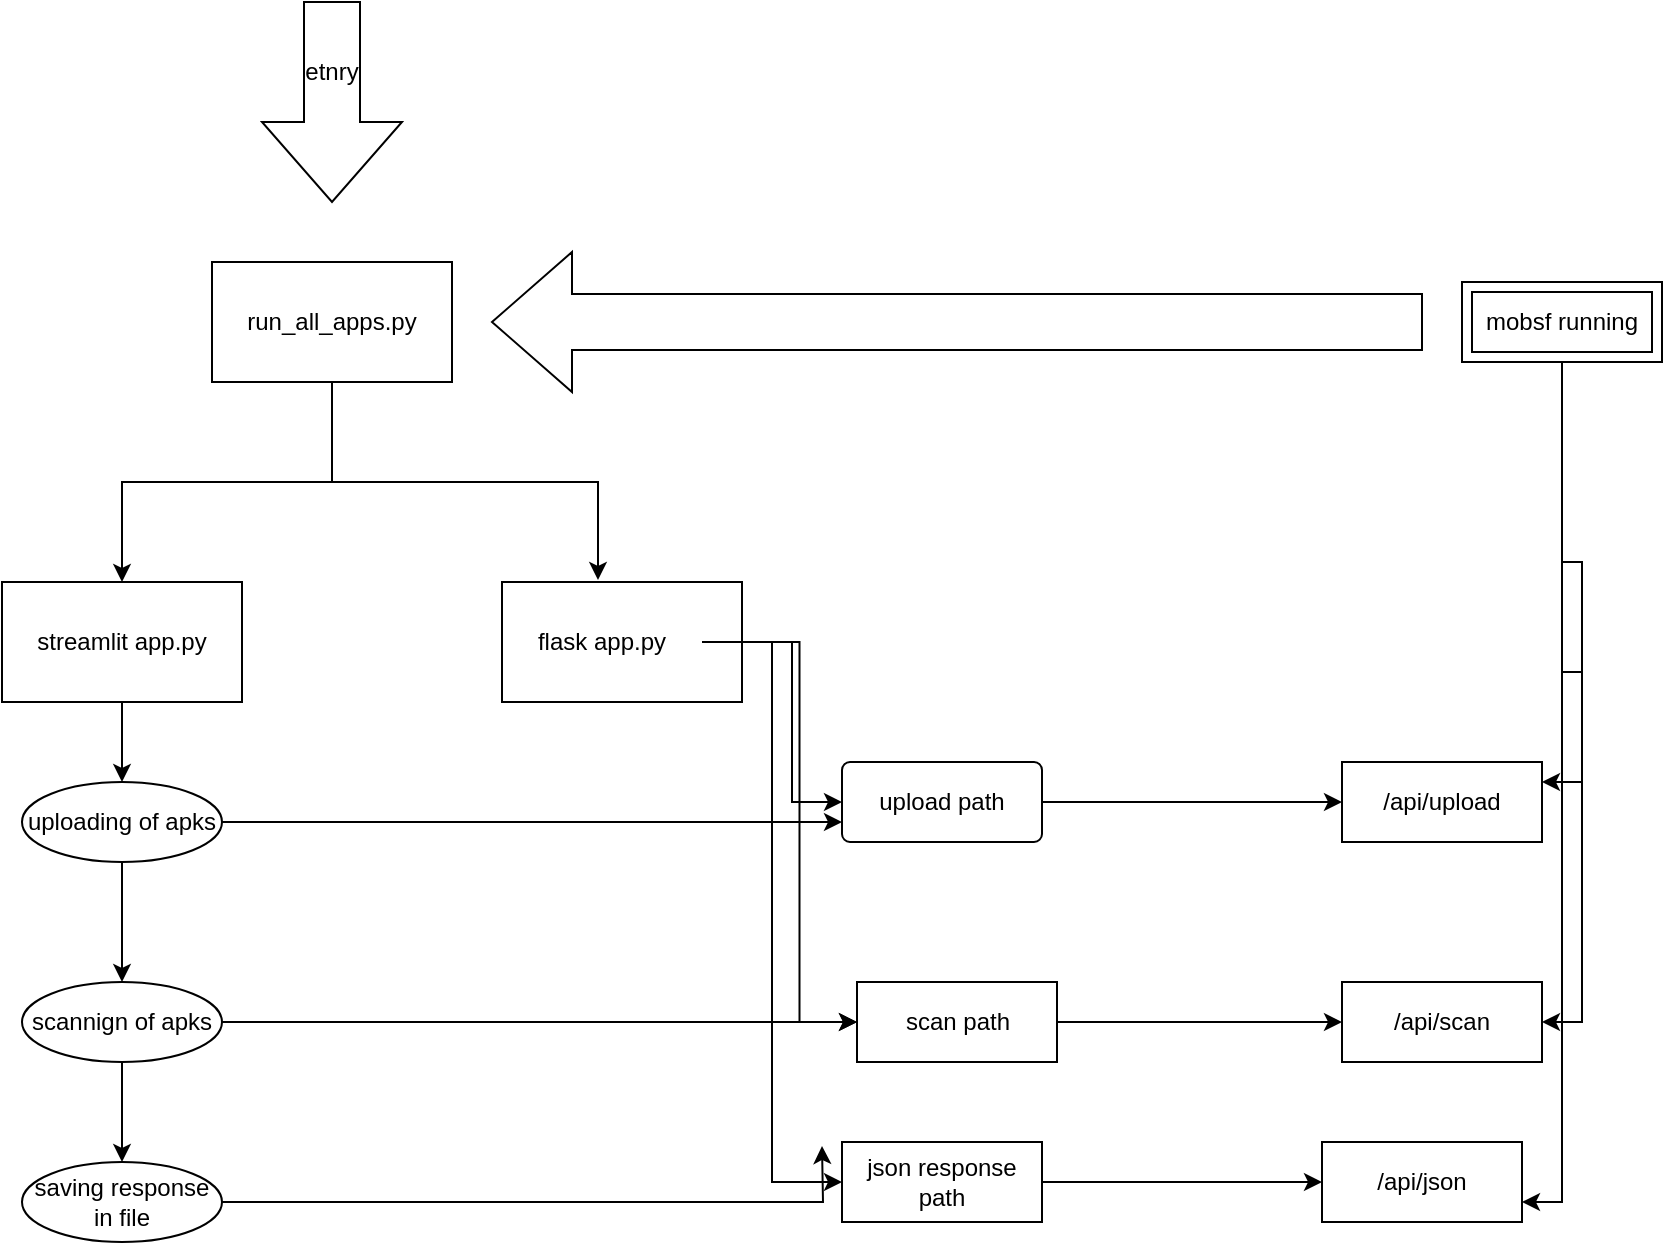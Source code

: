 <mxfile version="22.1.8" type="device">
  <diagram name="Page-1" id="sq2Y6158O5Bwp2u6t442">
    <mxGraphModel dx="996" dy="462" grid="1" gridSize="10" guides="1" tooltips="1" connect="1" arrows="1" fold="1" page="1" pageScale="1" pageWidth="850" pageHeight="1100" math="0" shadow="0">
      <root>
        <mxCell id="0" />
        <mxCell id="1" parent="0" />
        <mxCell id="nqIOGOTRd580z1hGdmQ1-18" style="edgeStyle=orthogonalEdgeStyle;rounded=0;orthogonalLoop=1;jettySize=auto;html=1;exitX=0.5;exitY=1;exitDx=0;exitDy=0;entryX=0.5;entryY=0;entryDx=0;entryDy=0;" edge="1" parent="1" source="nqIOGOTRd580z1hGdmQ1-2" target="nqIOGOTRd580z1hGdmQ1-12">
          <mxGeometry relative="1" as="geometry" />
        </mxCell>
        <mxCell id="nqIOGOTRd580z1hGdmQ1-2" value="" style="rounded=0;whiteSpace=wrap;html=1;fontStyle=1" vertex="1" parent="1">
          <mxGeometry x="125" y="660" width="120" height="60" as="geometry" />
        </mxCell>
        <mxCell id="nqIOGOTRd580z1hGdmQ1-3" value="run_all_apps.py" style="text;strokeColor=none;align=center;fillColor=none;html=1;verticalAlign=middle;whiteSpace=wrap;rounded=0;" vertex="1" parent="1">
          <mxGeometry x="125" y="660" width="120" height="60" as="geometry" />
        </mxCell>
        <mxCell id="nqIOGOTRd580z1hGdmQ1-14" value="" style="html=1;shadow=0;dashed=0;align=center;verticalAlign=middle;shape=mxgraph.arrows2.arrow;dy=0.6;dx=40;direction=south;notch=0;" vertex="1" parent="1">
          <mxGeometry x="150" y="530" width="70" height="100" as="geometry" />
        </mxCell>
        <mxCell id="nqIOGOTRd580z1hGdmQ1-15" value="etnry" style="text;strokeColor=none;align=center;fillColor=none;html=1;verticalAlign=middle;whiteSpace=wrap;rounded=0;rotation=0;" vertex="1" parent="1">
          <mxGeometry x="155" y="550" width="60" height="30" as="geometry" />
        </mxCell>
        <mxCell id="nqIOGOTRd580z1hGdmQ1-31" style="edgeStyle=orthogonalEdgeStyle;rounded=0;orthogonalLoop=1;jettySize=auto;html=1;entryX=0;entryY=0.5;entryDx=0;entryDy=0;" edge="1" parent="1" source="nqIOGOTRd580z1hGdmQ1-16" target="nqIOGOTRd580z1hGdmQ1-28">
          <mxGeometry relative="1" as="geometry" />
        </mxCell>
        <mxCell id="nqIOGOTRd580z1hGdmQ1-32" style="edgeStyle=orthogonalEdgeStyle;rounded=0;orthogonalLoop=1;jettySize=auto;html=1;entryX=0;entryY=0.5;entryDx=0;entryDy=0;" edge="1" parent="1" source="nqIOGOTRd580z1hGdmQ1-16" target="nqIOGOTRd580z1hGdmQ1-29">
          <mxGeometry relative="1" as="geometry" />
        </mxCell>
        <mxCell id="nqIOGOTRd580z1hGdmQ1-16" value="" style="verticalLabelPosition=bottom;verticalAlign=top;html=1;shape=mxgraph.basic.rect;fillColor2=none;strokeWidth=1;size=20;indent=5;" vertex="1" parent="1">
          <mxGeometry x="270" y="820" width="120" height="60" as="geometry" />
        </mxCell>
        <mxCell id="nqIOGOTRd580z1hGdmQ1-34" style="edgeStyle=orthogonalEdgeStyle;rounded=0;orthogonalLoop=1;jettySize=auto;html=1;entryX=0;entryY=0.5;entryDx=0;entryDy=0;" edge="1" parent="1" source="nqIOGOTRd580z1hGdmQ1-17" target="nqIOGOTRd580z1hGdmQ1-30">
          <mxGeometry relative="1" as="geometry" />
        </mxCell>
        <mxCell id="nqIOGOTRd580z1hGdmQ1-17" value="flask app.py&lt;br&gt;" style="text;strokeColor=none;align=center;fillColor=none;html=1;verticalAlign=middle;whiteSpace=wrap;rounded=0;" vertex="1" parent="1">
          <mxGeometry x="270" y="830" width="100" height="40" as="geometry" />
        </mxCell>
        <mxCell id="nqIOGOTRd580z1hGdmQ1-19" style="edgeStyle=orthogonalEdgeStyle;rounded=0;orthogonalLoop=1;jettySize=auto;html=1;exitX=0.5;exitY=1;exitDx=0;exitDy=0;entryX=0.4;entryY=-0.017;entryDx=0;entryDy=0;entryPerimeter=0;" edge="1" parent="1" source="nqIOGOTRd580z1hGdmQ1-2" target="nqIOGOTRd580z1hGdmQ1-16">
          <mxGeometry relative="1" as="geometry" />
        </mxCell>
        <mxCell id="nqIOGOTRd580z1hGdmQ1-53" style="edgeStyle=orthogonalEdgeStyle;rounded=0;orthogonalLoop=1;jettySize=auto;html=1;exitX=1;exitY=0.5;exitDx=0;exitDy=0;entryX=0;entryY=0.75;entryDx=0;entryDy=0;" edge="1" parent="1" source="nqIOGOTRd580z1hGdmQ1-20" target="nqIOGOTRd580z1hGdmQ1-28">
          <mxGeometry relative="1" as="geometry" />
        </mxCell>
        <mxCell id="nqIOGOTRd580z1hGdmQ1-54" style="edgeStyle=orthogonalEdgeStyle;rounded=0;orthogonalLoop=1;jettySize=auto;html=1;exitX=1;exitY=0.5;exitDx=0;exitDy=0;entryX=0;entryY=0.5;entryDx=0;entryDy=0;" edge="1" parent="1" source="nqIOGOTRd580z1hGdmQ1-21" target="nqIOGOTRd580z1hGdmQ1-29">
          <mxGeometry relative="1" as="geometry" />
        </mxCell>
        <mxCell id="nqIOGOTRd580z1hGdmQ1-55" style="edgeStyle=orthogonalEdgeStyle;rounded=0;orthogonalLoop=1;jettySize=auto;html=1;exitX=1;exitY=0.5;exitDx=0;exitDy=0;" edge="1" parent="1" source="nqIOGOTRd580z1hGdmQ1-22">
          <mxGeometry relative="1" as="geometry">
            <mxPoint x="430" y="1102" as="targetPoint" />
          </mxGeometry>
        </mxCell>
        <mxCell id="nqIOGOTRd580z1hGdmQ1-56" style="edgeStyle=orthogonalEdgeStyle;rounded=0;orthogonalLoop=1;jettySize=auto;html=1;exitX=1;exitY=0.5;exitDx=0;exitDy=0;entryX=0;entryY=0.5;entryDx=0;entryDy=0;" edge="1" parent="1" source="nqIOGOTRd580z1hGdmQ1-28" target="nqIOGOTRd580z1hGdmQ1-37">
          <mxGeometry relative="1" as="geometry" />
        </mxCell>
        <mxCell id="nqIOGOTRd580z1hGdmQ1-28" value="upload path" style="rounded=1;arcSize=10;whiteSpace=wrap;html=1;align=center;" vertex="1" parent="1">
          <mxGeometry x="440" y="910" width="100" height="40" as="geometry" />
        </mxCell>
        <mxCell id="nqIOGOTRd580z1hGdmQ1-48" style="edgeStyle=orthogonalEdgeStyle;rounded=0;orthogonalLoop=1;jettySize=auto;html=1;exitX=1;exitY=0.5;exitDx=0;exitDy=0;entryX=0;entryY=0.5;entryDx=0;entryDy=0;" edge="1" parent="1" source="nqIOGOTRd580z1hGdmQ1-29" target="nqIOGOTRd580z1hGdmQ1-38">
          <mxGeometry relative="1" as="geometry" />
        </mxCell>
        <mxCell id="nqIOGOTRd580z1hGdmQ1-29" value="scan path" style="whiteSpace=wrap;html=1;align=center;" vertex="1" parent="1">
          <mxGeometry x="447.5" y="1020" width="100" height="40" as="geometry" />
        </mxCell>
        <mxCell id="nqIOGOTRd580z1hGdmQ1-49" style="edgeStyle=orthogonalEdgeStyle;rounded=0;orthogonalLoop=1;jettySize=auto;html=1;exitX=1;exitY=0.5;exitDx=0;exitDy=0;entryX=0;entryY=0.5;entryDx=0;entryDy=0;" edge="1" parent="1" source="nqIOGOTRd580z1hGdmQ1-30" target="nqIOGOTRd580z1hGdmQ1-39">
          <mxGeometry relative="1" as="geometry" />
        </mxCell>
        <mxCell id="nqIOGOTRd580z1hGdmQ1-30" value="json response path" style="whiteSpace=wrap;html=1;align=center;" vertex="1" parent="1">
          <mxGeometry x="440" y="1100" width="100" height="40" as="geometry" />
        </mxCell>
        <mxCell id="nqIOGOTRd580z1hGdmQ1-50" style="edgeStyle=orthogonalEdgeStyle;rounded=0;orthogonalLoop=1;jettySize=auto;html=1;exitX=0.5;exitY=1;exitDx=0;exitDy=0;entryX=1;entryY=0.25;entryDx=0;entryDy=0;verticalAlign=bottom;horizontal=0;" edge="1" parent="1" source="nqIOGOTRd580z1hGdmQ1-35" target="nqIOGOTRd580z1hGdmQ1-37">
          <mxGeometry relative="1" as="geometry" />
        </mxCell>
        <mxCell id="nqIOGOTRd580z1hGdmQ1-51" style="edgeStyle=orthogonalEdgeStyle;rounded=0;orthogonalLoop=1;jettySize=auto;html=1;exitX=0.5;exitY=1;exitDx=0;exitDy=0;entryX=1;entryY=0.5;entryDx=0;entryDy=0;" edge="1" parent="1" source="nqIOGOTRd580z1hGdmQ1-35" target="nqIOGOTRd580z1hGdmQ1-38">
          <mxGeometry relative="1" as="geometry" />
        </mxCell>
        <mxCell id="nqIOGOTRd580z1hGdmQ1-52" style="edgeStyle=orthogonalEdgeStyle;rounded=0;orthogonalLoop=1;jettySize=auto;html=1;exitX=0.5;exitY=1;exitDx=0;exitDy=0;entryX=1;entryY=0.75;entryDx=0;entryDy=0;" edge="1" parent="1" source="nqIOGOTRd580z1hGdmQ1-35" target="nqIOGOTRd580z1hGdmQ1-39">
          <mxGeometry relative="1" as="geometry" />
        </mxCell>
        <mxCell id="nqIOGOTRd580z1hGdmQ1-35" value="mobsf running" style="shape=ext;margin=3;double=1;whiteSpace=wrap;html=1;align=center;" vertex="1" parent="1">
          <mxGeometry x="750" y="670" width="100" height="40" as="geometry" />
        </mxCell>
        <mxCell id="nqIOGOTRd580z1hGdmQ1-36" value="" style="html=1;shadow=0;dashed=0;align=center;verticalAlign=middle;shape=mxgraph.arrows2.arrow;dy=0.6;dx=40;flipH=1;notch=0;" vertex="1" parent="1">
          <mxGeometry x="265" y="655" width="465" height="70" as="geometry" />
        </mxCell>
        <mxCell id="nqIOGOTRd580z1hGdmQ1-37" value="/api/upload" style="whiteSpace=wrap;html=1;align=center;" vertex="1" parent="1">
          <mxGeometry x="690" y="910" width="100" height="40" as="geometry" />
        </mxCell>
        <mxCell id="nqIOGOTRd580z1hGdmQ1-38" value="/api/scan" style="whiteSpace=wrap;html=1;align=center;" vertex="1" parent="1">
          <mxGeometry x="690" y="1020" width="100" height="40" as="geometry" />
        </mxCell>
        <mxCell id="nqIOGOTRd580z1hGdmQ1-39" value="/api/json" style="whiteSpace=wrap;html=1;align=center;" vertex="1" parent="1">
          <mxGeometry x="680" y="1100" width="100" height="40" as="geometry" />
        </mxCell>
        <mxCell id="nqIOGOTRd580z1hGdmQ1-59" value="" style="group" vertex="1" connectable="0" parent="1">
          <mxGeometry x="20" y="820" width="120" height="330" as="geometry" />
        </mxCell>
        <mxCell id="nqIOGOTRd580z1hGdmQ1-11" value="" style="rounded=0;whiteSpace=wrap;html=1;" vertex="1" parent="nqIOGOTRd580z1hGdmQ1-59">
          <mxGeometry width="120" height="60" as="geometry" />
        </mxCell>
        <mxCell id="nqIOGOTRd580z1hGdmQ1-12" value="streamlit app.py" style="text;strokeColor=none;align=center;fillColor=none;html=1;verticalAlign=middle;whiteSpace=wrap;rounded=0;" vertex="1" parent="nqIOGOTRd580z1hGdmQ1-59">
          <mxGeometry width="120" height="60" as="geometry" />
        </mxCell>
        <mxCell id="nqIOGOTRd580z1hGdmQ1-20" value="uploading of apks&lt;br&gt;" style="ellipse;whiteSpace=wrap;html=1;align=center;" vertex="1" parent="nqIOGOTRd580z1hGdmQ1-59">
          <mxGeometry x="10" y="100" width="100" height="40" as="geometry" />
        </mxCell>
        <mxCell id="nqIOGOTRd580z1hGdmQ1-23" style="edgeStyle=orthogonalEdgeStyle;rounded=0;orthogonalLoop=1;jettySize=auto;html=1;exitX=0.5;exitY=1;exitDx=0;exitDy=0;entryX=0.5;entryY=0;entryDx=0;entryDy=0;" edge="1" parent="nqIOGOTRd580z1hGdmQ1-59" source="nqIOGOTRd580z1hGdmQ1-12" target="nqIOGOTRd580z1hGdmQ1-20">
          <mxGeometry relative="1" as="geometry" />
        </mxCell>
        <mxCell id="nqIOGOTRd580z1hGdmQ1-21" value="scannign of apks" style="ellipse;whiteSpace=wrap;html=1;align=center;" vertex="1" parent="nqIOGOTRd580z1hGdmQ1-59">
          <mxGeometry x="10" y="200" width="100" height="40" as="geometry" />
        </mxCell>
        <mxCell id="nqIOGOTRd580z1hGdmQ1-24" style="edgeStyle=orthogonalEdgeStyle;rounded=0;orthogonalLoop=1;jettySize=auto;html=1;exitX=0.5;exitY=1;exitDx=0;exitDy=0;entryX=0.5;entryY=0;entryDx=0;entryDy=0;" edge="1" parent="nqIOGOTRd580z1hGdmQ1-59" source="nqIOGOTRd580z1hGdmQ1-20" target="nqIOGOTRd580z1hGdmQ1-21">
          <mxGeometry relative="1" as="geometry" />
        </mxCell>
        <mxCell id="nqIOGOTRd580z1hGdmQ1-22" value="saving response in file" style="ellipse;whiteSpace=wrap;html=1;align=center;" vertex="1" parent="nqIOGOTRd580z1hGdmQ1-59">
          <mxGeometry x="10" y="290" width="100" height="40" as="geometry" />
        </mxCell>
        <mxCell id="nqIOGOTRd580z1hGdmQ1-26" style="edgeStyle=orthogonalEdgeStyle;rounded=0;orthogonalLoop=1;jettySize=auto;html=1;exitX=0.5;exitY=1;exitDx=0;exitDy=0;entryX=0.5;entryY=0;entryDx=0;entryDy=0;" edge="1" parent="nqIOGOTRd580z1hGdmQ1-59" source="nqIOGOTRd580z1hGdmQ1-21" target="nqIOGOTRd580z1hGdmQ1-22">
          <mxGeometry relative="1" as="geometry" />
        </mxCell>
      </root>
    </mxGraphModel>
  </diagram>
</mxfile>
